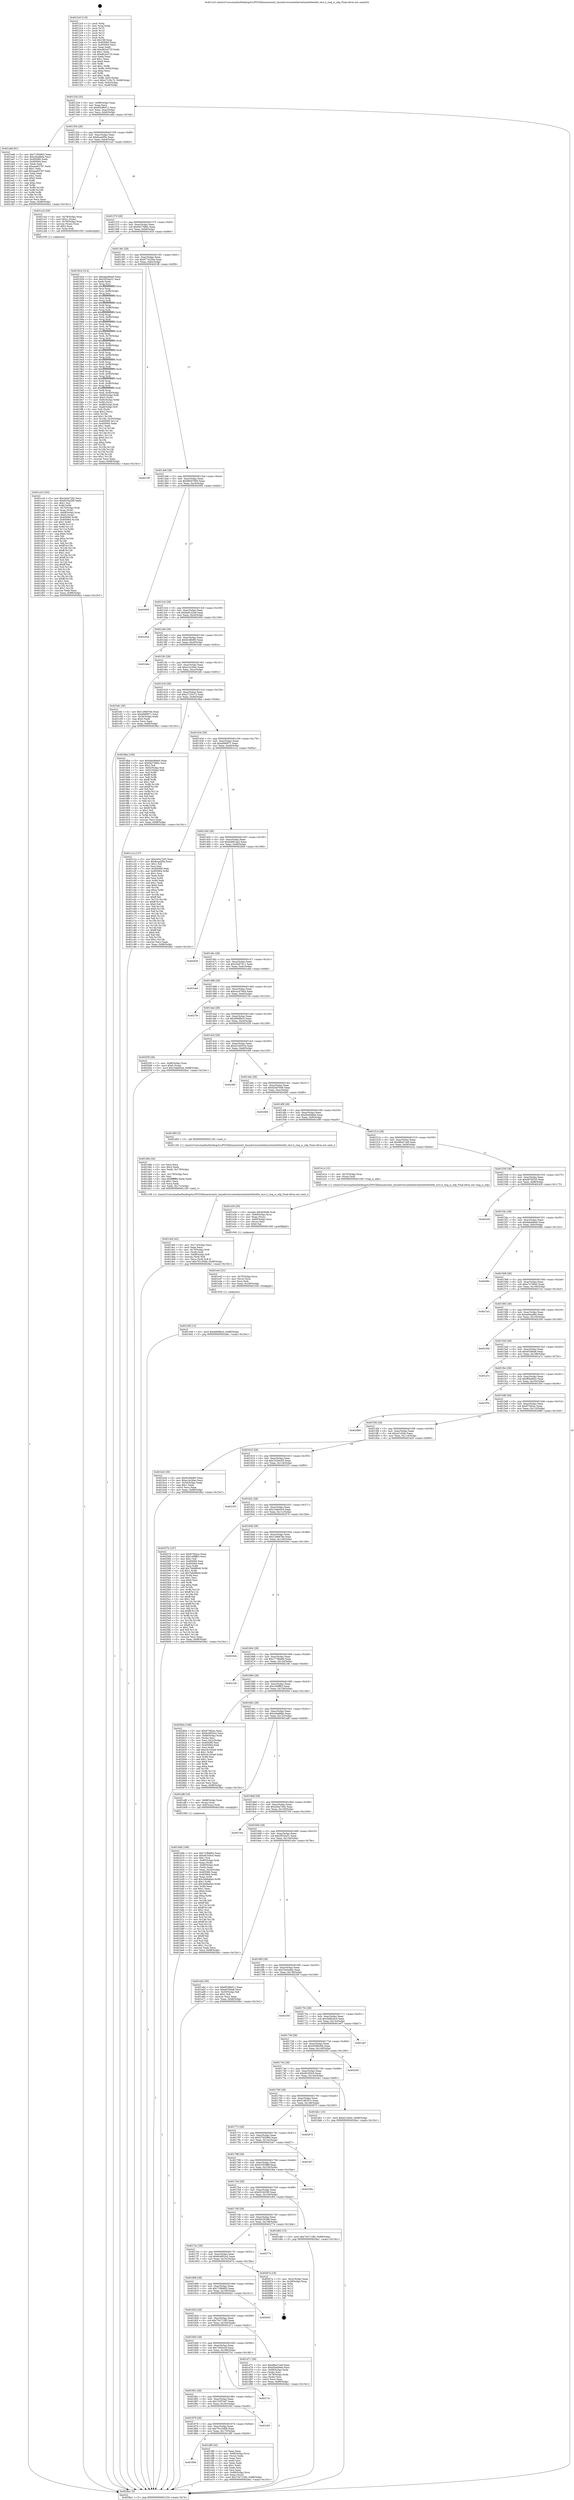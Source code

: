 digraph "0x4012c0" {
  label = "0x4012c0 (/mnt/c/Users/mathe/Desktop/tcc/POCII/binaries/extr_linuxdriversnetethernetinteli40ei40e_txrx.h_ring_is_xdp_Final-ollvm.out::main(0))"
  labelloc = "t"
  node[shape=record]

  Entry [label="",width=0.3,height=0.3,shape=circle,fillcolor=black,style=filled]
  "0x401334" [label="{
     0x401334 [32]\l
     | [instrs]\l
     &nbsp;&nbsp;0x401334 \<+6\>: mov -0x98(%rbp),%eax\l
     &nbsp;&nbsp;0x40133a \<+2\>: mov %eax,%ecx\l
     &nbsp;&nbsp;0x40133c \<+6\>: sub $0x85286d11,%ecx\l
     &nbsp;&nbsp;0x401342 \<+6\>: mov %eax,-0xac(%rbp)\l
     &nbsp;&nbsp;0x401348 \<+6\>: mov %ecx,-0xb0(%rbp)\l
     &nbsp;&nbsp;0x40134e \<+6\>: je 0000000000401a9d \<main+0x7dd\>\l
  }"]
  "0x401a9d" [label="{
     0x401a9d [91]\l
     | [instrs]\l
     &nbsp;&nbsp;0x401a9d \<+5\>: mov $0x71f94802,%eax\l
     &nbsp;&nbsp;0x401aa2 \<+5\>: mov $0x2deafb8a,%ecx\l
     &nbsp;&nbsp;0x401aa7 \<+7\>: mov 0x405060,%edx\l
     &nbsp;&nbsp;0x401aae \<+7\>: mov 0x405064,%esi\l
     &nbsp;&nbsp;0x401ab5 \<+2\>: mov %edx,%edi\l
     &nbsp;&nbsp;0x401ab7 \<+6\>: sub $0xaea63787,%edi\l
     &nbsp;&nbsp;0x401abd \<+3\>: sub $0x1,%edi\l
     &nbsp;&nbsp;0x401ac0 \<+6\>: add $0xaea63787,%edi\l
     &nbsp;&nbsp;0x401ac6 \<+3\>: imul %edi,%edx\l
     &nbsp;&nbsp;0x401ac9 \<+3\>: and $0x1,%edx\l
     &nbsp;&nbsp;0x401acc \<+3\>: cmp $0x0,%edx\l
     &nbsp;&nbsp;0x401acf \<+4\>: sete %r8b\l
     &nbsp;&nbsp;0x401ad3 \<+3\>: cmp $0xa,%esi\l
     &nbsp;&nbsp;0x401ad6 \<+4\>: setl %r9b\l
     &nbsp;&nbsp;0x401ada \<+3\>: mov %r8b,%r10b\l
     &nbsp;&nbsp;0x401add \<+3\>: and %r9b,%r10b\l
     &nbsp;&nbsp;0x401ae0 \<+3\>: xor %r9b,%r8b\l
     &nbsp;&nbsp;0x401ae3 \<+3\>: or %r8b,%r10b\l
     &nbsp;&nbsp;0x401ae6 \<+4\>: test $0x1,%r10b\l
     &nbsp;&nbsp;0x401aea \<+3\>: cmovne %ecx,%eax\l
     &nbsp;&nbsp;0x401aed \<+6\>: mov %eax,-0x98(%rbp)\l
     &nbsp;&nbsp;0x401af3 \<+5\>: jmp 00000000004028a1 \<main+0x15e1\>\l
  }"]
  "0x401354" [label="{
     0x401354 [28]\l
     | [instrs]\l
     &nbsp;&nbsp;0x401354 \<+5\>: jmp 0000000000401359 \<main+0x99\>\l
     &nbsp;&nbsp;0x401359 \<+6\>: mov -0xac(%rbp),%eax\l
     &nbsp;&nbsp;0x40135f \<+5\>: sub $0x8caa5f5a,%eax\l
     &nbsp;&nbsp;0x401364 \<+6\>: mov %eax,-0xb4(%rbp)\l
     &nbsp;&nbsp;0x40136a \<+6\>: je 0000000000401ca3 \<main+0x9e3\>\l
  }"]
  Exit [label="",width=0.3,height=0.3,shape=circle,fillcolor=black,style=filled,peripheries=2]
  "0x401ca3" [label="{
     0x401ca3 [29]\l
     | [instrs]\l
     &nbsp;&nbsp;0x401ca3 \<+4\>: mov -0x78(%rbp),%rax\l
     &nbsp;&nbsp;0x401ca7 \<+6\>: movl $0x1,(%rax)\l
     &nbsp;&nbsp;0x401cad \<+4\>: mov -0x78(%rbp),%rax\l
     &nbsp;&nbsp;0x401cb1 \<+3\>: movslq (%rax),%rax\l
     &nbsp;&nbsp;0x401cb4 \<+4\>: shl $0x2,%rax\l
     &nbsp;&nbsp;0x401cb8 \<+3\>: mov %rax,%rdi\l
     &nbsp;&nbsp;0x401cbb \<+5\>: call 0000000000401050 \<malloc@plt\>\l
     | [calls]\l
     &nbsp;&nbsp;0x401050 \{1\} (unknown)\l
  }"]
  "0x401370" [label="{
     0x401370 [28]\l
     | [instrs]\l
     &nbsp;&nbsp;0x401370 \<+5\>: jmp 0000000000401375 \<main+0xb5\>\l
     &nbsp;&nbsp;0x401375 \<+6\>: mov -0xac(%rbp),%eax\l
     &nbsp;&nbsp;0x40137b \<+5\>: sub $0x9427980c,%eax\l
     &nbsp;&nbsp;0x401380 \<+6\>: mov %eax,-0xb8(%rbp)\l
     &nbsp;&nbsp;0x401386 \<+6\>: je 0000000000401924 \<main+0x664\>\l
  }"]
  "0x401e58" [label="{
     0x401e58 [15]\l
     | [instrs]\l
     &nbsp;&nbsp;0x401e58 \<+10\>: movl $0xd069fac5,-0x98(%rbp)\l
     &nbsp;&nbsp;0x401e62 \<+5\>: jmp 00000000004028a1 \<main+0x15e1\>\l
  }"]
  "0x401924" [label="{
     0x401924 [314]\l
     | [instrs]\l
     &nbsp;&nbsp;0x401924 \<+5\>: mov $0xdab4b6e0,%eax\l
     &nbsp;&nbsp;0x401929 \<+5\>: mov $0x2f534a31,%ecx\l
     &nbsp;&nbsp;0x40192e \<+2\>: xor %edx,%edx\l
     &nbsp;&nbsp;0x401930 \<+3\>: mov %rsp,%rsi\l
     &nbsp;&nbsp;0x401933 \<+4\>: add $0xfffffffffffffff0,%rsi\l
     &nbsp;&nbsp;0x401937 \<+3\>: mov %rsi,%rsp\l
     &nbsp;&nbsp;0x40193a \<+7\>: mov %rsi,-0x90(%rbp)\l
     &nbsp;&nbsp;0x401941 \<+3\>: mov %rsp,%rsi\l
     &nbsp;&nbsp;0x401944 \<+4\>: add $0xfffffffffffffff0,%rsi\l
     &nbsp;&nbsp;0x401948 \<+3\>: mov %rsi,%rsp\l
     &nbsp;&nbsp;0x40194b \<+3\>: mov %rsp,%rdi\l
     &nbsp;&nbsp;0x40194e \<+4\>: add $0xfffffffffffffff0,%rdi\l
     &nbsp;&nbsp;0x401952 \<+3\>: mov %rdi,%rsp\l
     &nbsp;&nbsp;0x401955 \<+7\>: mov %rdi,-0x88(%rbp)\l
     &nbsp;&nbsp;0x40195c \<+3\>: mov %rsp,%rdi\l
     &nbsp;&nbsp;0x40195f \<+4\>: add $0xfffffffffffffff0,%rdi\l
     &nbsp;&nbsp;0x401963 \<+3\>: mov %rdi,%rsp\l
     &nbsp;&nbsp;0x401966 \<+4\>: mov %rdi,-0x80(%rbp)\l
     &nbsp;&nbsp;0x40196a \<+3\>: mov %rsp,%rdi\l
     &nbsp;&nbsp;0x40196d \<+4\>: add $0xfffffffffffffff0,%rdi\l
     &nbsp;&nbsp;0x401971 \<+3\>: mov %rdi,%rsp\l
     &nbsp;&nbsp;0x401974 \<+4\>: mov %rdi,-0x78(%rbp)\l
     &nbsp;&nbsp;0x401978 \<+3\>: mov %rsp,%rdi\l
     &nbsp;&nbsp;0x40197b \<+4\>: add $0xfffffffffffffff0,%rdi\l
     &nbsp;&nbsp;0x40197f \<+3\>: mov %rdi,%rsp\l
     &nbsp;&nbsp;0x401982 \<+4\>: mov %rdi,-0x70(%rbp)\l
     &nbsp;&nbsp;0x401986 \<+3\>: mov %rsp,%rdi\l
     &nbsp;&nbsp;0x401989 \<+4\>: add $0xfffffffffffffff0,%rdi\l
     &nbsp;&nbsp;0x40198d \<+3\>: mov %rdi,%rsp\l
     &nbsp;&nbsp;0x401990 \<+4\>: mov %rdi,-0x68(%rbp)\l
     &nbsp;&nbsp;0x401994 \<+3\>: mov %rsp,%rdi\l
     &nbsp;&nbsp;0x401997 \<+4\>: add $0xfffffffffffffff0,%rdi\l
     &nbsp;&nbsp;0x40199b \<+3\>: mov %rdi,%rsp\l
     &nbsp;&nbsp;0x40199e \<+4\>: mov %rdi,-0x60(%rbp)\l
     &nbsp;&nbsp;0x4019a2 \<+3\>: mov %rsp,%rdi\l
     &nbsp;&nbsp;0x4019a5 \<+4\>: add $0xfffffffffffffff0,%rdi\l
     &nbsp;&nbsp;0x4019a9 \<+3\>: mov %rdi,%rsp\l
     &nbsp;&nbsp;0x4019ac \<+4\>: mov %rdi,-0x58(%rbp)\l
     &nbsp;&nbsp;0x4019b0 \<+3\>: mov %rsp,%rdi\l
     &nbsp;&nbsp;0x4019b3 \<+4\>: add $0xfffffffffffffff0,%rdi\l
     &nbsp;&nbsp;0x4019b7 \<+3\>: mov %rdi,%rsp\l
     &nbsp;&nbsp;0x4019ba \<+4\>: mov %rdi,-0x50(%rbp)\l
     &nbsp;&nbsp;0x4019be \<+3\>: mov %rsp,%rdi\l
     &nbsp;&nbsp;0x4019c1 \<+4\>: add $0xfffffffffffffff0,%rdi\l
     &nbsp;&nbsp;0x4019c5 \<+3\>: mov %rdi,%rsp\l
     &nbsp;&nbsp;0x4019c8 \<+4\>: mov %rdi,-0x48(%rbp)\l
     &nbsp;&nbsp;0x4019cc \<+3\>: mov %rsp,%rdi\l
     &nbsp;&nbsp;0x4019cf \<+4\>: add $0xfffffffffffffff0,%rdi\l
     &nbsp;&nbsp;0x4019d3 \<+3\>: mov %rdi,%rsp\l
     &nbsp;&nbsp;0x4019d6 \<+4\>: mov %rdi,-0x40(%rbp)\l
     &nbsp;&nbsp;0x4019da \<+7\>: mov -0x90(%rbp),%rdi\l
     &nbsp;&nbsp;0x4019e1 \<+6\>: movl $0x0,(%rdi)\l
     &nbsp;&nbsp;0x4019e7 \<+7\>: mov -0x9c(%rbp),%r8d\l
     &nbsp;&nbsp;0x4019ee \<+3\>: mov %r8d,(%rsi)\l
     &nbsp;&nbsp;0x4019f1 \<+7\>: mov -0x88(%rbp),%rdi\l
     &nbsp;&nbsp;0x4019f8 \<+7\>: mov -0xa8(%rbp),%r9\l
     &nbsp;&nbsp;0x4019ff \<+3\>: mov %r9,(%rdi)\l
     &nbsp;&nbsp;0x401a02 \<+3\>: cmpl $0x2,(%rsi)\l
     &nbsp;&nbsp;0x401a05 \<+4\>: setne %r10b\l
     &nbsp;&nbsp;0x401a09 \<+4\>: and $0x1,%r10b\l
     &nbsp;&nbsp;0x401a0d \<+4\>: mov %r10b,-0x35(%rbp)\l
     &nbsp;&nbsp;0x401a11 \<+8\>: mov 0x405060,%r11d\l
     &nbsp;&nbsp;0x401a19 \<+7\>: mov 0x405064,%ebx\l
     &nbsp;&nbsp;0x401a20 \<+3\>: sub $0x1,%edx\l
     &nbsp;&nbsp;0x401a23 \<+3\>: mov %r11d,%r14d\l
     &nbsp;&nbsp;0x401a26 \<+3\>: add %edx,%r14d\l
     &nbsp;&nbsp;0x401a29 \<+4\>: imul %r14d,%r11d\l
     &nbsp;&nbsp;0x401a2d \<+4\>: and $0x1,%r11d\l
     &nbsp;&nbsp;0x401a31 \<+4\>: cmp $0x0,%r11d\l
     &nbsp;&nbsp;0x401a35 \<+4\>: sete %r10b\l
     &nbsp;&nbsp;0x401a39 \<+3\>: cmp $0xa,%ebx\l
     &nbsp;&nbsp;0x401a3c \<+4\>: setl %r15b\l
     &nbsp;&nbsp;0x401a40 \<+3\>: mov %r10b,%r12b\l
     &nbsp;&nbsp;0x401a43 \<+3\>: and %r15b,%r12b\l
     &nbsp;&nbsp;0x401a46 \<+3\>: xor %r15b,%r10b\l
     &nbsp;&nbsp;0x401a49 \<+3\>: or %r10b,%r12b\l
     &nbsp;&nbsp;0x401a4c \<+4\>: test $0x1,%r12b\l
     &nbsp;&nbsp;0x401a50 \<+3\>: cmovne %ecx,%eax\l
     &nbsp;&nbsp;0x401a53 \<+6\>: mov %eax,-0x98(%rbp)\l
     &nbsp;&nbsp;0x401a59 \<+5\>: jmp 00000000004028a1 \<main+0x15e1\>\l
  }"]
  "0x40138c" [label="{
     0x40138c [28]\l
     | [instrs]\l
     &nbsp;&nbsp;0x40138c \<+5\>: jmp 0000000000401391 \<main+0xd1\>\l
     &nbsp;&nbsp;0x401391 \<+6\>: mov -0xac(%rbp),%eax\l
     &nbsp;&nbsp;0x401397 \<+5\>: sub $0x977422be,%eax\l
     &nbsp;&nbsp;0x40139c \<+6\>: mov %eax,-0xbc(%rbp)\l
     &nbsp;&nbsp;0x4013a2 \<+6\>: je 00000000004021f8 \<main+0xf38\>\l
  }"]
  "0x401e43" [label="{
     0x401e43 [21]\l
     | [instrs]\l
     &nbsp;&nbsp;0x401e43 \<+4\>: mov -0x70(%rbp),%rcx\l
     &nbsp;&nbsp;0x401e47 \<+3\>: mov (%rcx),%rcx\l
     &nbsp;&nbsp;0x401e4a \<+3\>: mov %rcx,%rdi\l
     &nbsp;&nbsp;0x401e4d \<+6\>: mov %eax,-0x180(%rbp)\l
     &nbsp;&nbsp;0x401e53 \<+5\>: call 0000000000401030 \<free@plt\>\l
     | [calls]\l
     &nbsp;&nbsp;0x401030 \{1\} (unknown)\l
  }"]
  "0x4021f8" [label="{
     0x4021f8\l
  }", style=dashed]
  "0x4013a8" [label="{
     0x4013a8 [28]\l
     | [instrs]\l
     &nbsp;&nbsp;0x4013a8 \<+5\>: jmp 00000000004013ad \<main+0xed\>\l
     &nbsp;&nbsp;0x4013ad \<+6\>: mov -0xac(%rbp),%eax\l
     &nbsp;&nbsp;0x4013b3 \<+5\>: sub $0x98307000,%eax\l
     &nbsp;&nbsp;0x4013b8 \<+6\>: mov %eax,-0xc0(%rbp)\l
     &nbsp;&nbsp;0x4013be \<+6\>: je 0000000000402092 \<main+0xdd2\>\l
  }"]
  "0x401e26" [label="{
     0x401e26 [29]\l
     | [instrs]\l
     &nbsp;&nbsp;0x401e26 \<+10\>: movabs $0x4030d6,%rdi\l
     &nbsp;&nbsp;0x401e30 \<+4\>: mov -0x60(%rbp),%rcx\l
     &nbsp;&nbsp;0x401e34 \<+2\>: mov %eax,(%rcx)\l
     &nbsp;&nbsp;0x401e36 \<+4\>: mov -0x60(%rbp),%rcx\l
     &nbsp;&nbsp;0x401e3a \<+2\>: mov (%rcx),%esi\l
     &nbsp;&nbsp;0x401e3c \<+2\>: mov $0x0,%al\l
     &nbsp;&nbsp;0x401e3e \<+5\>: call 0000000000401040 \<printf@plt\>\l
     | [calls]\l
     &nbsp;&nbsp;0x401040 \{1\} (unknown)\l
  }"]
  "0x402092" [label="{
     0x402092\l
  }", style=dashed]
  "0x4013c4" [label="{
     0x4013c4 [28]\l
     | [instrs]\l
     &nbsp;&nbsp;0x4013c4 \<+5\>: jmp 00000000004013c9 \<main+0x109\>\l
     &nbsp;&nbsp;0x4013c9 \<+6\>: mov -0xac(%rbp),%eax\l
     &nbsp;&nbsp;0x4013cf \<+5\>: sub $0x9a9142a6,%eax\l
     &nbsp;&nbsp;0x4013d4 \<+6\>: mov %eax,-0xc4(%rbp)\l
     &nbsp;&nbsp;0x4013da \<+6\>: je 000000000040245d \<main+0x119d\>\l
  }"]
  "0x401894" [label="{
     0x401894\l
  }", style=dashed]
  "0x40245d" [label="{
     0x40245d\l
  }", style=dashed]
  "0x4013e0" [label="{
     0x4013e0 [28]\l
     | [instrs]\l
     &nbsp;&nbsp;0x4013e0 \<+5\>: jmp 00000000004013e5 \<main+0x125\>\l
     &nbsp;&nbsp;0x4013e5 \<+6\>: mov -0xac(%rbp),%eax\l
     &nbsp;&nbsp;0x4013eb \<+5\>: sub $0x9c36b9f3,%eax\l
     &nbsp;&nbsp;0x4013f0 \<+6\>: mov %eax,-0xc8(%rbp)\l
     &nbsp;&nbsp;0x4013f6 \<+6\>: je 0000000000401bde \<main+0x91e\>\l
  }"]
  "0x401df0" [label="{
     0x401df0 [42]\l
     | [instrs]\l
     &nbsp;&nbsp;0x401df0 \<+2\>: xor %eax,%eax\l
     &nbsp;&nbsp;0x401df2 \<+4\>: mov -0x68(%rbp),%rcx\l
     &nbsp;&nbsp;0x401df6 \<+2\>: mov (%rcx),%edx\l
     &nbsp;&nbsp;0x401df8 \<+2\>: mov %eax,%esi\l
     &nbsp;&nbsp;0x401dfa \<+2\>: sub %edx,%esi\l
     &nbsp;&nbsp;0x401dfc \<+2\>: mov %eax,%edx\l
     &nbsp;&nbsp;0x401dfe \<+3\>: sub $0x1,%edx\l
     &nbsp;&nbsp;0x401e01 \<+2\>: add %edx,%esi\l
     &nbsp;&nbsp;0x401e03 \<+2\>: sub %esi,%eax\l
     &nbsp;&nbsp;0x401e05 \<+4\>: mov -0x68(%rbp),%rcx\l
     &nbsp;&nbsp;0x401e09 \<+2\>: mov %eax,(%rcx)\l
     &nbsp;&nbsp;0x401e0b \<+10\>: movl $0x73471285,-0x98(%rbp)\l
     &nbsp;&nbsp;0x401e15 \<+5\>: jmp 00000000004028a1 \<main+0x15e1\>\l
  }"]
  "0x401bde" [label="{
     0x401bde\l
  }", style=dashed]
  "0x4013fc" [label="{
     0x4013fc [28]\l
     | [instrs]\l
     &nbsp;&nbsp;0x4013fc \<+5\>: jmp 0000000000401401 \<main+0x141\>\l
     &nbsp;&nbsp;0x401401 \<+6\>: mov -0xac(%rbp),%eax\l
     &nbsp;&nbsp;0x401407 \<+5\>: sub $0xa14c26ac,%eax\l
     &nbsp;&nbsp;0x40140c \<+6\>: mov %eax,-0xcc(%rbp)\l
     &nbsp;&nbsp;0x401412 \<+6\>: je 0000000000401bfc \<main+0x93c\>\l
  }"]
  "0x401878" [label="{
     0x401878 [28]\l
     | [instrs]\l
     &nbsp;&nbsp;0x401878 \<+5\>: jmp 000000000040187d \<main+0x5bd\>\l
     &nbsp;&nbsp;0x40187d \<+6\>: mov -0xac(%rbp),%eax\l
     &nbsp;&nbsp;0x401883 \<+5\>: sub $0x791c540b,%eax\l
     &nbsp;&nbsp;0x401888 \<+6\>: mov %eax,-0x170(%rbp)\l
     &nbsp;&nbsp;0x40188e \<+6\>: je 0000000000401df0 \<main+0xb30\>\l
  }"]
  "0x401bfc" [label="{
     0x401bfc [30]\l
     | [instrs]\l
     &nbsp;&nbsp;0x401bfc \<+5\>: mov $0x129b878e,%eax\l
     &nbsp;&nbsp;0x401c01 \<+5\>: mov $0xaf480f71,%ecx\l
     &nbsp;&nbsp;0x401c06 \<+3\>: mov -0x34(%rbp),%edx\l
     &nbsp;&nbsp;0x401c09 \<+3\>: cmp $0x0,%edx\l
     &nbsp;&nbsp;0x401c0c \<+3\>: cmove %ecx,%eax\l
     &nbsp;&nbsp;0x401c0f \<+6\>: mov %eax,-0x98(%rbp)\l
     &nbsp;&nbsp;0x401c15 \<+5\>: jmp 00000000004028a1 \<main+0x15e1\>\l
  }"]
  "0x401418" [label="{
     0x401418 [28]\l
     | [instrs]\l
     &nbsp;&nbsp;0x401418 \<+5\>: jmp 000000000040141d \<main+0x15d\>\l
     &nbsp;&nbsp;0x40141d \<+6\>: mov -0xac(%rbp),%eax\l
     &nbsp;&nbsp;0x401423 \<+5\>: sub $0xa7120c72,%eax\l
     &nbsp;&nbsp;0x401428 \<+6\>: mov %eax,-0xd0(%rbp)\l
     &nbsp;&nbsp;0x40142e \<+6\>: je 00000000004018ba \<main+0x5fa\>\l
  }"]
  "0x401f45" [label="{
     0x401f45\l
  }", style=dashed]
  "0x4018ba" [label="{
     0x4018ba [106]\l
     | [instrs]\l
     &nbsp;&nbsp;0x4018ba \<+5\>: mov $0xdab4b6e0,%eax\l
     &nbsp;&nbsp;0x4018bf \<+5\>: mov $0x9427980c,%ecx\l
     &nbsp;&nbsp;0x4018c4 \<+2\>: mov $0x1,%dl\l
     &nbsp;&nbsp;0x4018c6 \<+7\>: mov -0x92(%rbp),%sil\l
     &nbsp;&nbsp;0x4018cd \<+7\>: mov -0x91(%rbp),%dil\l
     &nbsp;&nbsp;0x4018d4 \<+3\>: mov %sil,%r8b\l
     &nbsp;&nbsp;0x4018d7 \<+4\>: xor $0xff,%r8b\l
     &nbsp;&nbsp;0x4018db \<+3\>: mov %dil,%r9b\l
     &nbsp;&nbsp;0x4018de \<+4\>: xor $0xff,%r9b\l
     &nbsp;&nbsp;0x4018e2 \<+3\>: xor $0x1,%dl\l
     &nbsp;&nbsp;0x4018e5 \<+3\>: mov %r8b,%r10b\l
     &nbsp;&nbsp;0x4018e8 \<+4\>: and $0xff,%r10b\l
     &nbsp;&nbsp;0x4018ec \<+3\>: and %dl,%sil\l
     &nbsp;&nbsp;0x4018ef \<+3\>: mov %r9b,%r11b\l
     &nbsp;&nbsp;0x4018f2 \<+4\>: and $0xff,%r11b\l
     &nbsp;&nbsp;0x4018f6 \<+3\>: and %dl,%dil\l
     &nbsp;&nbsp;0x4018f9 \<+3\>: or %sil,%r10b\l
     &nbsp;&nbsp;0x4018fc \<+3\>: or %dil,%r11b\l
     &nbsp;&nbsp;0x4018ff \<+3\>: xor %r11b,%r10b\l
     &nbsp;&nbsp;0x401902 \<+3\>: or %r9b,%r8b\l
     &nbsp;&nbsp;0x401905 \<+4\>: xor $0xff,%r8b\l
     &nbsp;&nbsp;0x401909 \<+3\>: or $0x1,%dl\l
     &nbsp;&nbsp;0x40190c \<+3\>: and %dl,%r8b\l
     &nbsp;&nbsp;0x40190f \<+3\>: or %r8b,%r10b\l
     &nbsp;&nbsp;0x401912 \<+4\>: test $0x1,%r10b\l
     &nbsp;&nbsp;0x401916 \<+3\>: cmovne %ecx,%eax\l
     &nbsp;&nbsp;0x401919 \<+6\>: mov %eax,-0x98(%rbp)\l
     &nbsp;&nbsp;0x40191f \<+5\>: jmp 00000000004028a1 \<main+0x15e1\>\l
  }"]
  "0x401434" [label="{
     0x401434 [28]\l
     | [instrs]\l
     &nbsp;&nbsp;0x401434 \<+5\>: jmp 0000000000401439 \<main+0x179\>\l
     &nbsp;&nbsp;0x401439 \<+6\>: mov -0xac(%rbp),%eax\l
     &nbsp;&nbsp;0x40143f \<+5\>: sub $0xaf480f71,%eax\l
     &nbsp;&nbsp;0x401444 \<+6\>: mov %eax,-0xd4(%rbp)\l
     &nbsp;&nbsp;0x40144a \<+6\>: je 0000000000401c1a \<main+0x95a\>\l
  }"]
  "0x4028a1" [label="{
     0x4028a1 [5]\l
     | [instrs]\l
     &nbsp;&nbsp;0x4028a1 \<+5\>: jmp 0000000000401334 \<main+0x74\>\l
  }"]
  "0x4012c0" [label="{
     0x4012c0 [116]\l
     | [instrs]\l
     &nbsp;&nbsp;0x4012c0 \<+1\>: push %rbp\l
     &nbsp;&nbsp;0x4012c1 \<+3\>: mov %rsp,%rbp\l
     &nbsp;&nbsp;0x4012c4 \<+2\>: push %r15\l
     &nbsp;&nbsp;0x4012c6 \<+2\>: push %r14\l
     &nbsp;&nbsp;0x4012c8 \<+2\>: push %r13\l
     &nbsp;&nbsp;0x4012ca \<+2\>: push %r12\l
     &nbsp;&nbsp;0x4012cc \<+1\>: push %rbx\l
     &nbsp;&nbsp;0x4012cd \<+7\>: sub $0x198,%rsp\l
     &nbsp;&nbsp;0x4012d4 \<+7\>: mov 0x405060,%eax\l
     &nbsp;&nbsp;0x4012db \<+7\>: mov 0x405064,%ecx\l
     &nbsp;&nbsp;0x4012e2 \<+2\>: mov %eax,%edx\l
     &nbsp;&nbsp;0x4012e4 \<+6\>: add $0xd62a4725,%edx\l
     &nbsp;&nbsp;0x4012ea \<+3\>: sub $0x1,%edx\l
     &nbsp;&nbsp;0x4012ed \<+6\>: sub $0xd62a4725,%edx\l
     &nbsp;&nbsp;0x4012f3 \<+3\>: imul %edx,%eax\l
     &nbsp;&nbsp;0x4012f6 \<+3\>: and $0x1,%eax\l
     &nbsp;&nbsp;0x4012f9 \<+3\>: cmp $0x0,%eax\l
     &nbsp;&nbsp;0x4012fc \<+4\>: sete %r8b\l
     &nbsp;&nbsp;0x401300 \<+4\>: and $0x1,%r8b\l
     &nbsp;&nbsp;0x401304 \<+7\>: mov %r8b,-0x92(%rbp)\l
     &nbsp;&nbsp;0x40130b \<+3\>: cmp $0xa,%ecx\l
     &nbsp;&nbsp;0x40130e \<+4\>: setl %r8b\l
     &nbsp;&nbsp;0x401312 \<+4\>: and $0x1,%r8b\l
     &nbsp;&nbsp;0x401316 \<+7\>: mov %r8b,-0x91(%rbp)\l
     &nbsp;&nbsp;0x40131d \<+10\>: movl $0xa7120c72,-0x98(%rbp)\l
     &nbsp;&nbsp;0x401327 \<+6\>: mov %edi,-0x9c(%rbp)\l
     &nbsp;&nbsp;0x40132d \<+7\>: mov %rsi,-0xa8(%rbp)\l
  }"]
  "0x40185c" [label="{
     0x40185c [28]\l
     | [instrs]\l
     &nbsp;&nbsp;0x40185c \<+5\>: jmp 0000000000401861 \<main+0x5a1\>\l
     &nbsp;&nbsp;0x401861 \<+6\>: mov -0xac(%rbp),%eax\l
     &nbsp;&nbsp;0x401867 \<+5\>: sub $0x743f74d7,%eax\l
     &nbsp;&nbsp;0x40186c \<+6\>: mov %eax,-0x16c(%rbp)\l
     &nbsp;&nbsp;0x401872 \<+6\>: je 0000000000401f45 \<main+0xc85\>\l
  }"]
  "0x402741" [label="{
     0x402741\l
  }", style=dashed]
  "0x401c1a" [label="{
     0x401c1a [137]\l
     | [instrs]\l
     &nbsp;&nbsp;0x401c1a \<+5\>: mov $0x2e0a7292,%eax\l
     &nbsp;&nbsp;0x401c1f \<+5\>: mov $0x8caa5f5a,%ecx\l
     &nbsp;&nbsp;0x401c24 \<+2\>: mov $0x1,%dl\l
     &nbsp;&nbsp;0x401c26 \<+2\>: xor %esi,%esi\l
     &nbsp;&nbsp;0x401c28 \<+7\>: mov 0x405060,%edi\l
     &nbsp;&nbsp;0x401c2f \<+8\>: mov 0x405064,%r8d\l
     &nbsp;&nbsp;0x401c37 \<+3\>: sub $0x1,%esi\l
     &nbsp;&nbsp;0x401c3a \<+3\>: mov %edi,%r9d\l
     &nbsp;&nbsp;0x401c3d \<+3\>: add %esi,%r9d\l
     &nbsp;&nbsp;0x401c40 \<+4\>: imul %r9d,%edi\l
     &nbsp;&nbsp;0x401c44 \<+3\>: and $0x1,%edi\l
     &nbsp;&nbsp;0x401c47 \<+3\>: cmp $0x0,%edi\l
     &nbsp;&nbsp;0x401c4a \<+4\>: sete %r10b\l
     &nbsp;&nbsp;0x401c4e \<+4\>: cmp $0xa,%r8d\l
     &nbsp;&nbsp;0x401c52 \<+4\>: setl %r11b\l
     &nbsp;&nbsp;0x401c56 \<+3\>: mov %r10b,%bl\l
     &nbsp;&nbsp;0x401c59 \<+3\>: xor $0xff,%bl\l
     &nbsp;&nbsp;0x401c5c \<+3\>: mov %r11b,%r14b\l
     &nbsp;&nbsp;0x401c5f \<+4\>: xor $0xff,%r14b\l
     &nbsp;&nbsp;0x401c63 \<+3\>: xor $0x0,%dl\l
     &nbsp;&nbsp;0x401c66 \<+3\>: mov %bl,%r15b\l
     &nbsp;&nbsp;0x401c69 \<+4\>: and $0x0,%r15b\l
     &nbsp;&nbsp;0x401c6d \<+3\>: and %dl,%r10b\l
     &nbsp;&nbsp;0x401c70 \<+3\>: mov %r14b,%r12b\l
     &nbsp;&nbsp;0x401c73 \<+4\>: and $0x0,%r12b\l
     &nbsp;&nbsp;0x401c77 \<+3\>: and %dl,%r11b\l
     &nbsp;&nbsp;0x401c7a \<+3\>: or %r10b,%r15b\l
     &nbsp;&nbsp;0x401c7d \<+3\>: or %r11b,%r12b\l
     &nbsp;&nbsp;0x401c80 \<+3\>: xor %r12b,%r15b\l
     &nbsp;&nbsp;0x401c83 \<+3\>: or %r14b,%bl\l
     &nbsp;&nbsp;0x401c86 \<+3\>: xor $0xff,%bl\l
     &nbsp;&nbsp;0x401c89 \<+3\>: or $0x0,%dl\l
     &nbsp;&nbsp;0x401c8c \<+2\>: and %dl,%bl\l
     &nbsp;&nbsp;0x401c8e \<+3\>: or %bl,%r15b\l
     &nbsp;&nbsp;0x401c91 \<+4\>: test $0x1,%r15b\l
     &nbsp;&nbsp;0x401c95 \<+3\>: cmovne %ecx,%eax\l
     &nbsp;&nbsp;0x401c98 \<+6\>: mov %eax,-0x98(%rbp)\l
     &nbsp;&nbsp;0x401c9e \<+5\>: jmp 00000000004028a1 \<main+0x15e1\>\l
  }"]
  "0x401450" [label="{
     0x401450 [28]\l
     | [instrs]\l
     &nbsp;&nbsp;0x401450 \<+5\>: jmp 0000000000401455 \<main+0x195\>\l
     &nbsp;&nbsp;0x401455 \<+6\>: mov -0xac(%rbp),%eax\l
     &nbsp;&nbsp;0x40145b \<+5\>: sub $0xb4861aa3,%eax\l
     &nbsp;&nbsp;0x401460 \<+6\>: mov %eax,-0xd8(%rbp)\l
     &nbsp;&nbsp;0x401466 \<+6\>: je 0000000000402828 \<main+0x1568\>\l
  }"]
  "0x401dc6" [label="{
     0x401dc6 [42]\l
     | [instrs]\l
     &nbsp;&nbsp;0x401dc6 \<+6\>: mov -0x17c(%rbp),%ecx\l
     &nbsp;&nbsp;0x401dcc \<+3\>: imul %eax,%ecx\l
     &nbsp;&nbsp;0x401dcf \<+4\>: mov -0x70(%rbp),%rdi\l
     &nbsp;&nbsp;0x401dd3 \<+3\>: mov (%rdi),%rdi\l
     &nbsp;&nbsp;0x401dd6 \<+4\>: mov -0x68(%rbp),%r8\l
     &nbsp;&nbsp;0x401dda \<+3\>: movslq (%r8),%r8\l
     &nbsp;&nbsp;0x401ddd \<+4\>: mov %ecx,(%rdi,%r8,4)\l
     &nbsp;&nbsp;0x401de1 \<+10\>: movl $0x791c540b,-0x98(%rbp)\l
     &nbsp;&nbsp;0x401deb \<+5\>: jmp 00000000004028a1 \<main+0x15e1\>\l
  }"]
  "0x402828" [label="{
     0x402828\l
  }", style=dashed]
  "0x40146c" [label="{
     0x40146c [28]\l
     | [instrs]\l
     &nbsp;&nbsp;0x40146c \<+5\>: jmp 0000000000401471 \<main+0x1b1\>\l
     &nbsp;&nbsp;0x401471 \<+6\>: mov -0xac(%rbp),%eax\l
     &nbsp;&nbsp;0x401477 \<+5\>: sub $0xc5a97411,%eax\l
     &nbsp;&nbsp;0x40147c \<+6\>: mov %eax,-0xdc(%rbp)\l
     &nbsp;&nbsp;0x401482 \<+6\>: je 0000000000401ebd \<main+0xbfd\>\l
  }"]
  "0x401d9a" [label="{
     0x401d9a [44]\l
     | [instrs]\l
     &nbsp;&nbsp;0x401d9a \<+2\>: xor %ecx,%ecx\l
     &nbsp;&nbsp;0x401d9c \<+5\>: mov $0x2,%edx\l
     &nbsp;&nbsp;0x401da1 \<+6\>: mov %edx,-0x178(%rbp)\l
     &nbsp;&nbsp;0x401da7 \<+1\>: cltd\l
     &nbsp;&nbsp;0x401da8 \<+6\>: mov -0x178(%rbp),%esi\l
     &nbsp;&nbsp;0x401dae \<+2\>: idiv %esi\l
     &nbsp;&nbsp;0x401db0 \<+6\>: imul $0xfffffffe,%edx,%edx\l
     &nbsp;&nbsp;0x401db6 \<+3\>: sub $0x1,%ecx\l
     &nbsp;&nbsp;0x401db9 \<+2\>: sub %ecx,%edx\l
     &nbsp;&nbsp;0x401dbb \<+6\>: mov %edx,-0x17c(%rbp)\l
     &nbsp;&nbsp;0x401dc1 \<+5\>: call 0000000000401160 \<next_i\>\l
     | [calls]\l
     &nbsp;&nbsp;0x401160 \{1\} (/mnt/c/Users/mathe/Desktop/tcc/POCII/binaries/extr_linuxdriversnetethernetinteli40ei40e_txrx.h_ring_is_xdp_Final-ollvm.out::next_i)\l
  }"]
  "0x401ebd" [label="{
     0x401ebd\l
  }", style=dashed]
  "0x401488" [label="{
     0x401488 [28]\l
     | [instrs]\l
     &nbsp;&nbsp;0x401488 \<+5\>: jmp 000000000040148d \<main+0x1cd\>\l
     &nbsp;&nbsp;0x40148d \<+6\>: mov -0xac(%rbp),%eax\l
     &nbsp;&nbsp;0x401493 \<+5\>: sub $0xca247bb4,%eax\l
     &nbsp;&nbsp;0x401498 \<+6\>: mov %eax,-0xe0(%rbp)\l
     &nbsp;&nbsp;0x40149e \<+6\>: je 00000000004027fe \<main+0x153e\>\l
  }"]
  "0x401840" [label="{
     0x401840 [28]\l
     | [instrs]\l
     &nbsp;&nbsp;0x401840 \<+5\>: jmp 0000000000401845 \<main+0x585\>\l
     &nbsp;&nbsp;0x401845 \<+6\>: mov -0xac(%rbp),%eax\l
     &nbsp;&nbsp;0x40184b \<+5\>: sub $0x7400ce2f,%eax\l
     &nbsp;&nbsp;0x401850 \<+6\>: mov %eax,-0x168(%rbp)\l
     &nbsp;&nbsp;0x401856 \<+6\>: je 0000000000402741 \<main+0x1481\>\l
  }"]
  "0x4027fe" [label="{
     0x4027fe\l
  }", style=dashed]
  "0x4014a4" [label="{
     0x4014a4 [28]\l
     | [instrs]\l
     &nbsp;&nbsp;0x4014a4 \<+5\>: jmp 00000000004014a9 \<main+0x1e9\>\l
     &nbsp;&nbsp;0x4014a9 \<+6\>: mov -0xac(%rbp),%eax\l
     &nbsp;&nbsp;0x4014af \<+5\>: sub $0xd069fac5,%eax\l
     &nbsp;&nbsp;0x4014b4 \<+6\>: mov %eax,-0xe4(%rbp)\l
     &nbsp;&nbsp;0x4014ba \<+6\>: je 000000000040255f \<main+0x129f\>\l
  }"]
  "0x401d71" [label="{
     0x401d71 [36]\l
     | [instrs]\l
     &nbsp;&nbsp;0x401d71 \<+5\>: mov $0xd8a47ca9,%eax\l
     &nbsp;&nbsp;0x401d76 \<+5\>: mov $0xd5ed49ed,%ecx\l
     &nbsp;&nbsp;0x401d7b \<+4\>: mov -0x68(%rbp),%rdx\l
     &nbsp;&nbsp;0x401d7f \<+2\>: mov (%rdx),%esi\l
     &nbsp;&nbsp;0x401d81 \<+4\>: mov -0x78(%rbp),%rdx\l
     &nbsp;&nbsp;0x401d85 \<+2\>: cmp (%rdx),%esi\l
     &nbsp;&nbsp;0x401d87 \<+3\>: cmovl %ecx,%eax\l
     &nbsp;&nbsp;0x401d8a \<+6\>: mov %eax,-0x98(%rbp)\l
     &nbsp;&nbsp;0x401d90 \<+5\>: jmp 00000000004028a1 \<main+0x15e1\>\l
  }"]
  "0x40255f" [label="{
     0x40255f [28]\l
     | [instrs]\l
     &nbsp;&nbsp;0x40255f \<+7\>: mov -0x90(%rbp),%rax\l
     &nbsp;&nbsp;0x402566 \<+6\>: movl $0x0,(%rax)\l
     &nbsp;&nbsp;0x40256c \<+10\>: movl $0x10ab05cd,-0x98(%rbp)\l
     &nbsp;&nbsp;0x402576 \<+5\>: jmp 00000000004028a1 \<main+0x15e1\>\l
  }"]
  "0x4014c0" [label="{
     0x4014c0 [28]\l
     | [instrs]\l
     &nbsp;&nbsp;0x4014c0 \<+5\>: jmp 00000000004014c5 \<main+0x205\>\l
     &nbsp;&nbsp;0x4014c5 \<+6\>: mov -0xac(%rbp),%eax\l
     &nbsp;&nbsp;0x4014cb \<+5\>: sub $0xd10d201b,%eax\l
     &nbsp;&nbsp;0x4014d0 \<+6\>: mov %eax,-0xe8(%rbp)\l
     &nbsp;&nbsp;0x4014d6 \<+6\>: je 00000000004024f0 \<main+0x1230\>\l
  }"]
  "0x401824" [label="{
     0x401824 [28]\l
     | [instrs]\l
     &nbsp;&nbsp;0x401824 \<+5\>: jmp 0000000000401829 \<main+0x569\>\l
     &nbsp;&nbsp;0x401829 \<+6\>: mov -0xac(%rbp),%eax\l
     &nbsp;&nbsp;0x40182f \<+5\>: sub $0x73471285,%eax\l
     &nbsp;&nbsp;0x401834 \<+6\>: mov %eax,-0x164(%rbp)\l
     &nbsp;&nbsp;0x40183a \<+6\>: je 0000000000401d71 \<main+0xab1\>\l
  }"]
  "0x4024f0" [label="{
     0x4024f0\l
  }", style=dashed]
  "0x4014dc" [label="{
     0x4014dc [28]\l
     | [instrs]\l
     &nbsp;&nbsp;0x4014dc \<+5\>: jmp 00000000004014e1 \<main+0x221\>\l
     &nbsp;&nbsp;0x4014e1 \<+6\>: mov -0xac(%rbp),%eax\l
     &nbsp;&nbsp;0x4014e7 \<+5\>: sub $0xd2bd7b06,%eax\l
     &nbsp;&nbsp;0x4014ec \<+6\>: mov %eax,-0xec(%rbp)\l
     &nbsp;&nbsp;0x4014f2 \<+6\>: je 00000000004020b0 \<main+0xdf0\>\l
  }"]
  "0x4026d1" [label="{
     0x4026d1\l
  }", style=dashed]
  "0x4020b0" [label="{
     0x4020b0\l
  }", style=dashed]
  "0x4014f8" [label="{
     0x4014f8 [28]\l
     | [instrs]\l
     &nbsp;&nbsp;0x4014f8 \<+5\>: jmp 00000000004014fd \<main+0x23d\>\l
     &nbsp;&nbsp;0x4014fd \<+6\>: mov -0xac(%rbp),%eax\l
     &nbsp;&nbsp;0x401503 \<+5\>: sub $0xd5ed49ed,%eax\l
     &nbsp;&nbsp;0x401508 \<+6\>: mov %eax,-0xf0(%rbp)\l
     &nbsp;&nbsp;0x40150e \<+6\>: je 0000000000401d95 \<main+0xad5\>\l
  }"]
  "0x401808" [label="{
     0x401808 [28]\l
     | [instrs]\l
     &nbsp;&nbsp;0x401808 \<+5\>: jmp 000000000040180d \<main+0x54d\>\l
     &nbsp;&nbsp;0x40180d \<+6\>: mov -0xac(%rbp),%eax\l
     &nbsp;&nbsp;0x401813 \<+5\>: sub $0x71f94802,%eax\l
     &nbsp;&nbsp;0x401818 \<+6\>: mov %eax,-0x160(%rbp)\l
     &nbsp;&nbsp;0x40181e \<+6\>: je 00000000004026d1 \<main+0x1411\>\l
  }"]
  "0x401d95" [label="{
     0x401d95 [5]\l
     | [instrs]\l
     &nbsp;&nbsp;0x401d95 \<+5\>: call 0000000000401160 \<next_i\>\l
     | [calls]\l
     &nbsp;&nbsp;0x401160 \{1\} (/mnt/c/Users/mathe/Desktop/tcc/POCII/binaries/extr_linuxdriversnetethernetinteli40ei40e_txrx.h_ring_is_xdp_Final-ollvm.out::next_i)\l
  }"]
  "0x401514" [label="{
     0x401514 [28]\l
     | [instrs]\l
     &nbsp;&nbsp;0x401514 \<+5\>: jmp 0000000000401519 \<main+0x259\>\l
     &nbsp;&nbsp;0x401519 \<+6\>: mov -0xac(%rbp),%eax\l
     &nbsp;&nbsp;0x40151f \<+5\>: sub $0xd8a47ca9,%eax\l
     &nbsp;&nbsp;0x401524 \<+6\>: mov %eax,-0xf4(%rbp)\l
     &nbsp;&nbsp;0x40152a \<+6\>: je 0000000000401e1a \<main+0xb5a\>\l
  }"]
  "0x40267a" [label="{
     0x40267a [18]\l
     | [instrs]\l
     &nbsp;&nbsp;0x40267a \<+3\>: mov -0x2c(%rbp),%eax\l
     &nbsp;&nbsp;0x40267d \<+4\>: lea -0x28(%rbp),%rsp\l
     &nbsp;&nbsp;0x402681 \<+1\>: pop %rbx\l
     &nbsp;&nbsp;0x402682 \<+2\>: pop %r12\l
     &nbsp;&nbsp;0x402684 \<+2\>: pop %r13\l
     &nbsp;&nbsp;0x402686 \<+2\>: pop %r14\l
     &nbsp;&nbsp;0x402688 \<+2\>: pop %r15\l
     &nbsp;&nbsp;0x40268a \<+1\>: pop %rbp\l
     &nbsp;&nbsp;0x40268b \<+1\>: ret\l
  }"]
  "0x401e1a" [label="{
     0x401e1a [12]\l
     | [instrs]\l
     &nbsp;&nbsp;0x401e1a \<+4\>: mov -0x70(%rbp),%rax\l
     &nbsp;&nbsp;0x401e1e \<+3\>: mov (%rax),%rdi\l
     &nbsp;&nbsp;0x401e21 \<+5\>: call 0000000000401240 \<ring_is_xdp\>\l
     | [calls]\l
     &nbsp;&nbsp;0x401240 \{1\} (/mnt/c/Users/mathe/Desktop/tcc/POCII/binaries/extr_linuxdriversnetethernetinteli40ei40e_txrx.h_ring_is_xdp_Final-ollvm.out::ring_is_xdp)\l
  }"]
  "0x401530" [label="{
     0x401530 [28]\l
     | [instrs]\l
     &nbsp;&nbsp;0x401530 \<+5\>: jmp 0000000000401535 \<main+0x275\>\l
     &nbsp;&nbsp;0x401535 \<+6\>: mov -0xac(%rbp),%eax\l
     &nbsp;&nbsp;0x40153b \<+5\>: sub $0xd970f105,%eax\l
     &nbsp;&nbsp;0x401540 \<+6\>: mov %eax,-0xf8(%rbp)\l
     &nbsp;&nbsp;0x401546 \<+6\>: je 000000000040243f \<main+0x117f\>\l
  }"]
  "0x4017ec" [label="{
     0x4017ec [28]\l
     | [instrs]\l
     &nbsp;&nbsp;0x4017ec \<+5\>: jmp 00000000004017f1 \<main+0x531\>\l
     &nbsp;&nbsp;0x4017f1 \<+6\>: mov -0xac(%rbp),%eax\l
     &nbsp;&nbsp;0x4017f7 \<+5\>: sub $0x6cd952e2,%eax\l
     &nbsp;&nbsp;0x4017fc \<+6\>: mov %eax,-0x15c(%rbp)\l
     &nbsp;&nbsp;0x401802 \<+6\>: je 000000000040267a \<main+0x13ba\>\l
  }"]
  "0x40243f" [label="{
     0x40243f\l
  }", style=dashed]
  "0x40154c" [label="{
     0x40154c [28]\l
     | [instrs]\l
     &nbsp;&nbsp;0x40154c \<+5\>: jmp 0000000000401551 \<main+0x291\>\l
     &nbsp;&nbsp;0x401551 \<+6\>: mov -0xac(%rbp),%eax\l
     &nbsp;&nbsp;0x401557 \<+5\>: sub $0xdab4b6e0,%eax\l
     &nbsp;&nbsp;0x40155c \<+6\>: mov %eax,-0xfc(%rbp)\l
     &nbsp;&nbsp;0x401562 \<+6\>: je 000000000040268c \<main+0x13cc\>\l
  }"]
  "0x40277e" [label="{
     0x40277e\l
  }", style=dashed]
  "0x40268c" [label="{
     0x40268c\l
  }", style=dashed]
  "0x401568" [label="{
     0x401568 [28]\l
     | [instrs]\l
     &nbsp;&nbsp;0x401568 \<+5\>: jmp 000000000040156d \<main+0x2ad\>\l
     &nbsp;&nbsp;0x40156d \<+6\>: mov -0xac(%rbp),%eax\l
     &nbsp;&nbsp;0x401573 \<+5\>: sub $0xe7e70045,%eax\l
     &nbsp;&nbsp;0x401578 \<+6\>: mov %eax,-0x100(%rbp)\l
     &nbsp;&nbsp;0x40157e \<+6\>: je 00000000004027a3 \<main+0x14e3\>\l
  }"]
  "0x4017d0" [label="{
     0x4017d0 [28]\l
     | [instrs]\l
     &nbsp;&nbsp;0x4017d0 \<+5\>: jmp 00000000004017d5 \<main+0x515\>\l
     &nbsp;&nbsp;0x4017d5 \<+6\>: mov -0xac(%rbp),%eax\l
     &nbsp;&nbsp;0x4017db \<+5\>: sub $0x691f5268,%eax\l
     &nbsp;&nbsp;0x4017e0 \<+6\>: mov %eax,-0x158(%rbp)\l
     &nbsp;&nbsp;0x4017e6 \<+6\>: je 000000000040277e \<main+0x14be\>\l
  }"]
  "0x4027a3" [label="{
     0x4027a3\l
  }", style=dashed]
  "0x401584" [label="{
     0x401584 [28]\l
     | [instrs]\l
     &nbsp;&nbsp;0x401584 \<+5\>: jmp 0000000000401589 \<main+0x2c9\>\l
     &nbsp;&nbsp;0x401589 \<+6\>: mov -0xac(%rbp),%eax\l
     &nbsp;&nbsp;0x40158f \<+5\>: sub $0xee0ead94,%eax\l
     &nbsp;&nbsp;0x401594 \<+6\>: mov %eax,-0x104(%rbp)\l
     &nbsp;&nbsp;0x40159a \<+6\>: je 0000000000402300 \<main+0x1040\>\l
  }"]
  "0x401d62" [label="{
     0x401d62 [15]\l
     | [instrs]\l
     &nbsp;&nbsp;0x401d62 \<+10\>: movl $0x73471285,-0x98(%rbp)\l
     &nbsp;&nbsp;0x401d6c \<+5\>: jmp 00000000004028a1 \<main+0x15e1\>\l
  }"]
  "0x402300" [label="{
     0x402300\l
  }", style=dashed]
  "0x4015a0" [label="{
     0x4015a0 [28]\l
     | [instrs]\l
     &nbsp;&nbsp;0x4015a0 \<+5\>: jmp 00000000004015a5 \<main+0x2e5\>\l
     &nbsp;&nbsp;0x4015a5 \<+6\>: mov -0xac(%rbp),%eax\l
     &nbsp;&nbsp;0x4015ab \<+5\>: sub $0xef1f40a8,%eax\l
     &nbsp;&nbsp;0x4015b0 \<+6\>: mov %eax,-0x108(%rbp)\l
     &nbsp;&nbsp;0x4015b6 \<+6\>: je 0000000000401a7c \<main+0x7bc\>\l
  }"]
  "0x4017b4" [label="{
     0x4017b4 [28]\l
     | [instrs]\l
     &nbsp;&nbsp;0x4017b4 \<+5\>: jmp 00000000004017b9 \<main+0x4f9\>\l
     &nbsp;&nbsp;0x4017b9 \<+6\>: mov -0xac(%rbp),%eax\l
     &nbsp;&nbsp;0x4017bf \<+5\>: sub $0x653425f0,%eax\l
     &nbsp;&nbsp;0x4017c4 \<+6\>: mov %eax,-0x154(%rbp)\l
     &nbsp;&nbsp;0x4017ca \<+6\>: je 0000000000401d62 \<main+0xaa2\>\l
  }"]
  "0x401a7c" [label="{
     0x401a7c\l
  }", style=dashed]
  "0x4015bc" [label="{
     0x4015bc [28]\l
     | [instrs]\l
     &nbsp;&nbsp;0x4015bc \<+5\>: jmp 00000000004015c1 \<main+0x301\>\l
     &nbsp;&nbsp;0x4015c1 \<+6\>: mov -0xac(%rbp),%eax\l
     &nbsp;&nbsp;0x4015c7 \<+5\>: sub $0xf65e9d2c,%eax\l
     &nbsp;&nbsp;0x4015cc \<+6\>: mov %eax,-0x10c(%rbp)\l
     &nbsp;&nbsp;0x4015d2 \<+6\>: je 0000000000401f54 \<main+0xc94\>\l
  }"]
  "0x40236a" [label="{
     0x40236a\l
  }", style=dashed]
  "0x401f54" [label="{
     0x401f54\l
  }", style=dashed]
  "0x4015d8" [label="{
     0x4015d8 [28]\l
     | [instrs]\l
     &nbsp;&nbsp;0x4015d8 \<+5\>: jmp 00000000004015dd \<main+0x31d\>\l
     &nbsp;&nbsp;0x4015dd \<+6\>: mov -0xac(%rbp),%eax\l
     &nbsp;&nbsp;0x4015e3 \<+5\>: sub $0x87582ac,%eax\l
     &nbsp;&nbsp;0x4015e8 \<+6\>: mov %eax,-0x110(%rbp)\l
     &nbsp;&nbsp;0x4015ee \<+6\>: je 0000000000402889 \<main+0x15c9\>\l
  }"]
  "0x401798" [label="{
     0x401798 [28]\l
     | [instrs]\l
     &nbsp;&nbsp;0x401798 \<+5\>: jmp 000000000040179d \<main+0x4dd\>\l
     &nbsp;&nbsp;0x40179d \<+6\>: mov -0xac(%rbp),%eax\l
     &nbsp;&nbsp;0x4017a3 \<+5\>: sub $0x6105388f,%eax\l
     &nbsp;&nbsp;0x4017a8 \<+6\>: mov %eax,-0x150(%rbp)\l
     &nbsp;&nbsp;0x4017ae \<+6\>: je 000000000040236a \<main+0x10aa\>\l
  }"]
  "0x402889" [label="{
     0x402889\l
  }", style=dashed]
  "0x4015f4" [label="{
     0x4015f4 [28]\l
     | [instrs]\l
     &nbsp;&nbsp;0x4015f4 \<+5\>: jmp 00000000004015f9 \<main+0x339\>\l
     &nbsp;&nbsp;0x4015f9 \<+6\>: mov -0xac(%rbp),%eax\l
     &nbsp;&nbsp;0x4015ff \<+5\>: sub $0xe21d3dc,%eax\l
     &nbsp;&nbsp;0x401604 \<+6\>: mov %eax,-0x114(%rbp)\l
     &nbsp;&nbsp;0x40160a \<+6\>: je 0000000000401bc0 \<main+0x900\>\l
  }"]
  "0x401fe7" [label="{
     0x401fe7\l
  }", style=dashed]
  "0x401bc0" [label="{
     0x401bc0 [30]\l
     | [instrs]\l
     &nbsp;&nbsp;0x401bc0 \<+5\>: mov $0x9c36b9f3,%eax\l
     &nbsp;&nbsp;0x401bc5 \<+5\>: mov $0xa14c26ac,%ecx\l
     &nbsp;&nbsp;0x401bca \<+3\>: mov -0x34(%rbp),%edx\l
     &nbsp;&nbsp;0x401bcd \<+3\>: cmp $0x1,%edx\l
     &nbsp;&nbsp;0x401bd0 \<+3\>: cmovl %ecx,%eax\l
     &nbsp;&nbsp;0x401bd3 \<+6\>: mov %eax,-0x98(%rbp)\l
     &nbsp;&nbsp;0x401bd9 \<+5\>: jmp 00000000004028a1 \<main+0x15e1\>\l
  }"]
  "0x401610" [label="{
     0x401610 [28]\l
     | [instrs]\l
     &nbsp;&nbsp;0x401610 \<+5\>: jmp 0000000000401615 \<main+0x355\>\l
     &nbsp;&nbsp;0x401615 \<+6\>: mov -0xac(%rbp),%eax\l
     &nbsp;&nbsp;0x40161b \<+5\>: sub $0x1020ec05,%eax\l
     &nbsp;&nbsp;0x401620 \<+6\>: mov %eax,-0x118(%rbp)\l
     &nbsp;&nbsp;0x401626 \<+6\>: je 0000000000402253 \<main+0xf93\>\l
  }"]
  "0x40177c" [label="{
     0x40177c [28]\l
     | [instrs]\l
     &nbsp;&nbsp;0x40177c \<+5\>: jmp 0000000000401781 \<main+0x4c1\>\l
     &nbsp;&nbsp;0x401781 \<+6\>: mov -0xac(%rbp),%eax\l
     &nbsp;&nbsp;0x401787 \<+5\>: sub $0x5730296d,%eax\l
     &nbsp;&nbsp;0x40178c \<+6\>: mov %eax,-0x14c(%rbp)\l
     &nbsp;&nbsp;0x401792 \<+6\>: je 0000000000401fe7 \<main+0xd27\>\l
  }"]
  "0x402253" [label="{
     0x402253\l
  }", style=dashed]
  "0x40162c" [label="{
     0x40162c [28]\l
     | [instrs]\l
     &nbsp;&nbsp;0x40162c \<+5\>: jmp 0000000000401631 \<main+0x371\>\l
     &nbsp;&nbsp;0x401631 \<+6\>: mov -0xac(%rbp),%eax\l
     &nbsp;&nbsp;0x401637 \<+5\>: sub $0x10ab05cd,%eax\l
     &nbsp;&nbsp;0x40163c \<+6\>: mov %eax,-0x11c(%rbp)\l
     &nbsp;&nbsp;0x401642 \<+6\>: je 000000000040257b \<main+0x12bb\>\l
  }"]
  "0x402875" [label="{
     0x402875\l
  }", style=dashed]
  "0x40257b" [label="{
     0x40257b [147]\l
     | [instrs]\l
     &nbsp;&nbsp;0x40257b \<+5\>: mov $0x87582ac,%eax\l
     &nbsp;&nbsp;0x402580 \<+5\>: mov $0x1ef0ffb3,%ecx\l
     &nbsp;&nbsp;0x402585 \<+2\>: mov $0x1,%dl\l
     &nbsp;&nbsp;0x402587 \<+7\>: mov 0x405060,%esi\l
     &nbsp;&nbsp;0x40258e \<+7\>: mov 0x405064,%edi\l
     &nbsp;&nbsp;0x402595 \<+3\>: mov %esi,%r8d\l
     &nbsp;&nbsp;0x402598 \<+7\>: add $0x7b6d864d,%r8d\l
     &nbsp;&nbsp;0x40259f \<+4\>: sub $0x1,%r8d\l
     &nbsp;&nbsp;0x4025a3 \<+7\>: sub $0x7b6d864d,%r8d\l
     &nbsp;&nbsp;0x4025aa \<+4\>: imul %r8d,%esi\l
     &nbsp;&nbsp;0x4025ae \<+3\>: and $0x1,%esi\l
     &nbsp;&nbsp;0x4025b1 \<+3\>: cmp $0x0,%esi\l
     &nbsp;&nbsp;0x4025b4 \<+4\>: sete %r9b\l
     &nbsp;&nbsp;0x4025b8 \<+3\>: cmp $0xa,%edi\l
     &nbsp;&nbsp;0x4025bb \<+4\>: setl %r10b\l
     &nbsp;&nbsp;0x4025bf \<+3\>: mov %r9b,%r11b\l
     &nbsp;&nbsp;0x4025c2 \<+4\>: xor $0xff,%r11b\l
     &nbsp;&nbsp;0x4025c6 \<+3\>: mov %r10b,%bl\l
     &nbsp;&nbsp;0x4025c9 \<+3\>: xor $0xff,%bl\l
     &nbsp;&nbsp;0x4025cc \<+3\>: xor $0x1,%dl\l
     &nbsp;&nbsp;0x4025cf \<+3\>: mov %r11b,%r14b\l
     &nbsp;&nbsp;0x4025d2 \<+4\>: and $0xff,%r14b\l
     &nbsp;&nbsp;0x4025d6 \<+3\>: and %dl,%r9b\l
     &nbsp;&nbsp;0x4025d9 \<+3\>: mov %bl,%r15b\l
     &nbsp;&nbsp;0x4025dc \<+4\>: and $0xff,%r15b\l
     &nbsp;&nbsp;0x4025e0 \<+3\>: and %dl,%r10b\l
     &nbsp;&nbsp;0x4025e3 \<+3\>: or %r9b,%r14b\l
     &nbsp;&nbsp;0x4025e6 \<+3\>: or %r10b,%r15b\l
     &nbsp;&nbsp;0x4025e9 \<+3\>: xor %r15b,%r14b\l
     &nbsp;&nbsp;0x4025ec \<+3\>: or %bl,%r11b\l
     &nbsp;&nbsp;0x4025ef \<+4\>: xor $0xff,%r11b\l
     &nbsp;&nbsp;0x4025f3 \<+3\>: or $0x1,%dl\l
     &nbsp;&nbsp;0x4025f6 \<+3\>: and %dl,%r11b\l
     &nbsp;&nbsp;0x4025f9 \<+3\>: or %r11b,%r14b\l
     &nbsp;&nbsp;0x4025fc \<+4\>: test $0x1,%r14b\l
     &nbsp;&nbsp;0x402600 \<+3\>: cmovne %ecx,%eax\l
     &nbsp;&nbsp;0x402603 \<+6\>: mov %eax,-0x98(%rbp)\l
     &nbsp;&nbsp;0x402609 \<+5\>: jmp 00000000004028a1 \<main+0x15e1\>\l
  }"]
  "0x401648" [label="{
     0x401648 [28]\l
     | [instrs]\l
     &nbsp;&nbsp;0x401648 \<+5\>: jmp 000000000040164d \<main+0x38d\>\l
     &nbsp;&nbsp;0x40164d \<+6\>: mov -0xac(%rbp),%eax\l
     &nbsp;&nbsp;0x401653 \<+5\>: sub $0x129b878e,%eax\l
     &nbsp;&nbsp;0x401658 \<+6\>: mov %eax,-0x120(%rbp)\l
     &nbsp;&nbsp;0x40165e \<+6\>: je 000000000040244e \<main+0x118e\>\l
  }"]
  "0x401cc0" [label="{
     0x401cc0 [162]\l
     | [instrs]\l
     &nbsp;&nbsp;0x401cc0 \<+5\>: mov $0x2e0a7292,%ecx\l
     &nbsp;&nbsp;0x401cc5 \<+5\>: mov $0x653425f0,%edx\l
     &nbsp;&nbsp;0x401cca \<+3\>: mov $0x1,%sil\l
     &nbsp;&nbsp;0x401ccd \<+3\>: xor %r8d,%r8d\l
     &nbsp;&nbsp;0x401cd0 \<+4\>: mov -0x70(%rbp),%rdi\l
     &nbsp;&nbsp;0x401cd4 \<+3\>: mov %rax,(%rdi)\l
     &nbsp;&nbsp;0x401cd7 \<+4\>: mov -0x68(%rbp),%rax\l
     &nbsp;&nbsp;0x401cdb \<+6\>: movl $0x0,(%rax)\l
     &nbsp;&nbsp;0x401ce1 \<+8\>: mov 0x405060,%r9d\l
     &nbsp;&nbsp;0x401ce9 \<+8\>: mov 0x405064,%r10d\l
     &nbsp;&nbsp;0x401cf1 \<+4\>: sub $0x1,%r8d\l
     &nbsp;&nbsp;0x401cf5 \<+3\>: mov %r9d,%r11d\l
     &nbsp;&nbsp;0x401cf8 \<+3\>: add %r8d,%r11d\l
     &nbsp;&nbsp;0x401cfb \<+4\>: imul %r11d,%r9d\l
     &nbsp;&nbsp;0x401cff \<+4\>: and $0x1,%r9d\l
     &nbsp;&nbsp;0x401d03 \<+4\>: cmp $0x0,%r9d\l
     &nbsp;&nbsp;0x401d07 \<+3\>: sete %bl\l
     &nbsp;&nbsp;0x401d0a \<+4\>: cmp $0xa,%r10d\l
     &nbsp;&nbsp;0x401d0e \<+4\>: setl %r14b\l
     &nbsp;&nbsp;0x401d12 \<+3\>: mov %bl,%r15b\l
     &nbsp;&nbsp;0x401d15 \<+4\>: xor $0xff,%r15b\l
     &nbsp;&nbsp;0x401d19 \<+3\>: mov %r14b,%r12b\l
     &nbsp;&nbsp;0x401d1c \<+4\>: xor $0xff,%r12b\l
     &nbsp;&nbsp;0x401d20 \<+4\>: xor $0x1,%sil\l
     &nbsp;&nbsp;0x401d24 \<+3\>: mov %r15b,%r13b\l
     &nbsp;&nbsp;0x401d27 \<+4\>: and $0xff,%r13b\l
     &nbsp;&nbsp;0x401d2b \<+3\>: and %sil,%bl\l
     &nbsp;&nbsp;0x401d2e \<+3\>: mov %r12b,%al\l
     &nbsp;&nbsp;0x401d31 \<+2\>: and $0xff,%al\l
     &nbsp;&nbsp;0x401d33 \<+3\>: and %sil,%r14b\l
     &nbsp;&nbsp;0x401d36 \<+3\>: or %bl,%r13b\l
     &nbsp;&nbsp;0x401d39 \<+3\>: or %r14b,%al\l
     &nbsp;&nbsp;0x401d3c \<+3\>: xor %al,%r13b\l
     &nbsp;&nbsp;0x401d3f \<+3\>: or %r12b,%r15b\l
     &nbsp;&nbsp;0x401d42 \<+4\>: xor $0xff,%r15b\l
     &nbsp;&nbsp;0x401d46 \<+4\>: or $0x1,%sil\l
     &nbsp;&nbsp;0x401d4a \<+3\>: and %sil,%r15b\l
     &nbsp;&nbsp;0x401d4d \<+3\>: or %r15b,%r13b\l
     &nbsp;&nbsp;0x401d50 \<+4\>: test $0x1,%r13b\l
     &nbsp;&nbsp;0x401d54 \<+3\>: cmovne %edx,%ecx\l
     &nbsp;&nbsp;0x401d57 \<+6\>: mov %ecx,-0x98(%rbp)\l
     &nbsp;&nbsp;0x401d5d \<+5\>: jmp 00000000004028a1 \<main+0x15e1\>\l
  }"]
  "0x40244e" [label="{
     0x40244e\l
  }", style=dashed]
  "0x401664" [label="{
     0x401664 [28]\l
     | [instrs]\l
     &nbsp;&nbsp;0x401664 \<+5\>: jmp 0000000000401669 \<main+0x3a9\>\l
     &nbsp;&nbsp;0x401669 \<+6\>: mov -0xac(%rbp),%eax\l
     &nbsp;&nbsp;0x40166f \<+5\>: sub $0x1779be96,%eax\l
     &nbsp;&nbsp;0x401674 \<+6\>: mov %eax,-0x124(%rbp)\l
     &nbsp;&nbsp;0x40167a \<+6\>: je 000000000040210b \<main+0xe4b\>\l
  }"]
  "0x401760" [label="{
     0x401760 [28]\l
     | [instrs]\l
     &nbsp;&nbsp;0x401760 \<+5\>: jmp 0000000000401765 \<main+0x4a5\>\l
     &nbsp;&nbsp;0x401765 \<+6\>: mov -0xac(%rbp),%eax\l
     &nbsp;&nbsp;0x40176b \<+5\>: sub $0x51d6351c,%eax\l
     &nbsp;&nbsp;0x401770 \<+6\>: mov %eax,-0x148(%rbp)\l
     &nbsp;&nbsp;0x401776 \<+6\>: je 0000000000402875 \<main+0x15b5\>\l
  }"]
  "0x40210b" [label="{
     0x40210b\l
  }", style=dashed]
  "0x401680" [label="{
     0x401680 [28]\l
     | [instrs]\l
     &nbsp;&nbsp;0x401680 \<+5\>: jmp 0000000000401685 \<main+0x3c5\>\l
     &nbsp;&nbsp;0x401685 \<+6\>: mov -0xac(%rbp),%eax\l
     &nbsp;&nbsp;0x40168b \<+5\>: sub $0x1ef0ffb3,%eax\l
     &nbsp;&nbsp;0x401690 \<+6\>: mov %eax,-0x128(%rbp)\l
     &nbsp;&nbsp;0x401696 \<+6\>: je 000000000040260e \<main+0x134e\>\l
  }"]
  "0x401bb1" [label="{
     0x401bb1 [15]\l
     | [instrs]\l
     &nbsp;&nbsp;0x401bb1 \<+10\>: movl $0xe21d3dc,-0x98(%rbp)\l
     &nbsp;&nbsp;0x401bbb \<+5\>: jmp 00000000004028a1 \<main+0x15e1\>\l
  }"]
  "0x40260e" [label="{
     0x40260e [108]\l
     | [instrs]\l
     &nbsp;&nbsp;0x40260e \<+5\>: mov $0x87582ac,%eax\l
     &nbsp;&nbsp;0x402613 \<+5\>: mov $0x6cd952e2,%ecx\l
     &nbsp;&nbsp;0x402618 \<+7\>: mov -0x90(%rbp),%rdx\l
     &nbsp;&nbsp;0x40261f \<+2\>: mov (%rdx),%esi\l
     &nbsp;&nbsp;0x402621 \<+3\>: mov %esi,-0x2c(%rbp)\l
     &nbsp;&nbsp;0x402624 \<+7\>: mov 0x405060,%esi\l
     &nbsp;&nbsp;0x40262b \<+7\>: mov 0x405064,%edi\l
     &nbsp;&nbsp;0x402632 \<+3\>: mov %esi,%r8d\l
     &nbsp;&nbsp;0x402635 \<+7\>: add $0xc0c163a8,%r8d\l
     &nbsp;&nbsp;0x40263c \<+4\>: sub $0x1,%r8d\l
     &nbsp;&nbsp;0x402640 \<+7\>: sub $0xc0c163a8,%r8d\l
     &nbsp;&nbsp;0x402647 \<+4\>: imul %r8d,%esi\l
     &nbsp;&nbsp;0x40264b \<+3\>: and $0x1,%esi\l
     &nbsp;&nbsp;0x40264e \<+3\>: cmp $0x0,%esi\l
     &nbsp;&nbsp;0x402651 \<+4\>: sete %r9b\l
     &nbsp;&nbsp;0x402655 \<+3\>: cmp $0xa,%edi\l
     &nbsp;&nbsp;0x402658 \<+4\>: setl %r10b\l
     &nbsp;&nbsp;0x40265c \<+3\>: mov %r9b,%r11b\l
     &nbsp;&nbsp;0x40265f \<+3\>: and %r10b,%r11b\l
     &nbsp;&nbsp;0x402662 \<+3\>: xor %r10b,%r9b\l
     &nbsp;&nbsp;0x402665 \<+3\>: or %r9b,%r11b\l
     &nbsp;&nbsp;0x402668 \<+4\>: test $0x1,%r11b\l
     &nbsp;&nbsp;0x40266c \<+3\>: cmovne %ecx,%eax\l
     &nbsp;&nbsp;0x40266f \<+6\>: mov %eax,-0x98(%rbp)\l
     &nbsp;&nbsp;0x402675 \<+5\>: jmp 00000000004028a1 \<main+0x15e1\>\l
  }"]
  "0x40169c" [label="{
     0x40169c [28]\l
     | [instrs]\l
     &nbsp;&nbsp;0x40169c \<+5\>: jmp 00000000004016a1 \<main+0x3e1\>\l
     &nbsp;&nbsp;0x4016a1 \<+6\>: mov -0xac(%rbp),%eax\l
     &nbsp;&nbsp;0x4016a7 \<+5\>: sub $0x2deafb8a,%eax\l
     &nbsp;&nbsp;0x4016ac \<+6\>: mov %eax,-0x12c(%rbp)\l
     &nbsp;&nbsp;0x4016b2 \<+6\>: je 0000000000401af8 \<main+0x838\>\l
  }"]
  "0x401744" [label="{
     0x401744 [28]\l
     | [instrs]\l
     &nbsp;&nbsp;0x401744 \<+5\>: jmp 0000000000401749 \<main+0x489\>\l
     &nbsp;&nbsp;0x401749 \<+6\>: mov -0xac(%rbp),%eax\l
     &nbsp;&nbsp;0x40174f \<+5\>: sub $0x4fc350c0,%eax\l
     &nbsp;&nbsp;0x401754 \<+6\>: mov %eax,-0x144(%rbp)\l
     &nbsp;&nbsp;0x40175a \<+6\>: je 0000000000401bb1 \<main+0x8f1\>\l
  }"]
  "0x401af8" [label="{
     0x401af8 [19]\l
     | [instrs]\l
     &nbsp;&nbsp;0x401af8 \<+7\>: mov -0x88(%rbp),%rax\l
     &nbsp;&nbsp;0x401aff \<+3\>: mov (%rax),%rax\l
     &nbsp;&nbsp;0x401b02 \<+4\>: mov 0x8(%rax),%rdi\l
     &nbsp;&nbsp;0x401b06 \<+5\>: call 0000000000401060 \<atoi@plt\>\l
     | [calls]\l
     &nbsp;&nbsp;0x401060 \{1\} (unknown)\l
  }"]
  "0x4016b8" [label="{
     0x4016b8 [28]\l
     | [instrs]\l
     &nbsp;&nbsp;0x4016b8 \<+5\>: jmp 00000000004016bd \<main+0x3fd\>\l
     &nbsp;&nbsp;0x4016bd \<+6\>: mov -0xac(%rbp),%eax\l
     &nbsp;&nbsp;0x4016c3 \<+5\>: sub $0x2e0a7292,%eax\l
     &nbsp;&nbsp;0x4016c8 \<+6\>: mov %eax,-0x130(%rbp)\l
     &nbsp;&nbsp;0x4016ce \<+6\>: je 0000000000402704 \<main+0x1444\>\l
  }"]
  "0x402550" [label="{
     0x402550\l
  }", style=dashed]
  "0x402704" [label="{
     0x402704\l
  }", style=dashed]
  "0x4016d4" [label="{
     0x4016d4 [28]\l
     | [instrs]\l
     &nbsp;&nbsp;0x4016d4 \<+5\>: jmp 00000000004016d9 \<main+0x419\>\l
     &nbsp;&nbsp;0x4016d9 \<+6\>: mov -0xac(%rbp),%eax\l
     &nbsp;&nbsp;0x4016df \<+5\>: sub $0x2f534a31,%eax\l
     &nbsp;&nbsp;0x4016e4 \<+6\>: mov %eax,-0x134(%rbp)\l
     &nbsp;&nbsp;0x4016ea \<+6\>: je 0000000000401a5e \<main+0x79e\>\l
  }"]
  "0x401728" [label="{
     0x401728 [28]\l
     | [instrs]\l
     &nbsp;&nbsp;0x401728 \<+5\>: jmp 000000000040172d \<main+0x46d\>\l
     &nbsp;&nbsp;0x40172d \<+6\>: mov -0xac(%rbp),%eax\l
     &nbsp;&nbsp;0x401733 \<+5\>: sub $0x4596b30b,%eax\l
     &nbsp;&nbsp;0x401738 \<+6\>: mov %eax,-0x140(%rbp)\l
     &nbsp;&nbsp;0x40173e \<+6\>: je 0000000000402550 \<main+0x1290\>\l
  }"]
  "0x401a5e" [label="{
     0x401a5e [30]\l
     | [instrs]\l
     &nbsp;&nbsp;0x401a5e \<+5\>: mov $0x85286d11,%eax\l
     &nbsp;&nbsp;0x401a63 \<+5\>: mov $0xef1f40a8,%ecx\l
     &nbsp;&nbsp;0x401a68 \<+3\>: mov -0x35(%rbp),%dl\l
     &nbsp;&nbsp;0x401a6b \<+3\>: test $0x1,%dl\l
     &nbsp;&nbsp;0x401a6e \<+3\>: cmovne %ecx,%eax\l
     &nbsp;&nbsp;0x401a71 \<+6\>: mov %eax,-0x98(%rbp)\l
     &nbsp;&nbsp;0x401a77 \<+5\>: jmp 00000000004028a1 \<main+0x15e1\>\l
  }"]
  "0x4016f0" [label="{
     0x4016f0 [28]\l
     | [instrs]\l
     &nbsp;&nbsp;0x4016f0 \<+5\>: jmp 00000000004016f5 \<main+0x435\>\l
     &nbsp;&nbsp;0x4016f5 \<+6\>: mov -0xac(%rbp),%eax\l
     &nbsp;&nbsp;0x4016fb \<+5\>: sub $0x33e0addc,%eax\l
     &nbsp;&nbsp;0x401700 \<+6\>: mov %eax,-0x138(%rbp)\l
     &nbsp;&nbsp;0x401706 \<+6\>: je 000000000040230f \<main+0x104f\>\l
  }"]
  "0x401b0b" [label="{
     0x401b0b [166]\l
     | [instrs]\l
     &nbsp;&nbsp;0x401b0b \<+5\>: mov $0x71f94802,%ecx\l
     &nbsp;&nbsp;0x401b10 \<+5\>: mov $0x4fc350c0,%edx\l
     &nbsp;&nbsp;0x401b15 \<+3\>: mov $0x1,%sil\l
     &nbsp;&nbsp;0x401b18 \<+4\>: mov -0x80(%rbp),%rdi\l
     &nbsp;&nbsp;0x401b1c \<+2\>: mov %eax,(%rdi)\l
     &nbsp;&nbsp;0x401b1e \<+4\>: mov -0x80(%rbp),%rdi\l
     &nbsp;&nbsp;0x401b22 \<+2\>: mov (%rdi),%eax\l
     &nbsp;&nbsp;0x401b24 \<+3\>: mov %eax,-0x34(%rbp)\l
     &nbsp;&nbsp;0x401b27 \<+7\>: mov 0x405060,%eax\l
     &nbsp;&nbsp;0x401b2e \<+8\>: mov 0x405064,%r8d\l
     &nbsp;&nbsp;0x401b36 \<+3\>: mov %eax,%r9d\l
     &nbsp;&nbsp;0x401b39 \<+7\>: add $0x3e66a6a4,%r9d\l
     &nbsp;&nbsp;0x401b40 \<+4\>: sub $0x1,%r9d\l
     &nbsp;&nbsp;0x401b44 \<+7\>: sub $0x3e66a6a4,%r9d\l
     &nbsp;&nbsp;0x401b4b \<+4\>: imul %r9d,%eax\l
     &nbsp;&nbsp;0x401b4f \<+3\>: and $0x1,%eax\l
     &nbsp;&nbsp;0x401b52 \<+3\>: cmp $0x0,%eax\l
     &nbsp;&nbsp;0x401b55 \<+4\>: sete %r10b\l
     &nbsp;&nbsp;0x401b59 \<+4\>: cmp $0xa,%r8d\l
     &nbsp;&nbsp;0x401b5d \<+4\>: setl %r11b\l
     &nbsp;&nbsp;0x401b61 \<+3\>: mov %r10b,%bl\l
     &nbsp;&nbsp;0x401b64 \<+3\>: xor $0xff,%bl\l
     &nbsp;&nbsp;0x401b67 \<+3\>: mov %r11b,%r14b\l
     &nbsp;&nbsp;0x401b6a \<+4\>: xor $0xff,%r14b\l
     &nbsp;&nbsp;0x401b6e \<+4\>: xor $0x1,%sil\l
     &nbsp;&nbsp;0x401b72 \<+3\>: mov %bl,%r15b\l
     &nbsp;&nbsp;0x401b75 \<+4\>: and $0xff,%r15b\l
     &nbsp;&nbsp;0x401b79 \<+3\>: and %sil,%r10b\l
     &nbsp;&nbsp;0x401b7c \<+3\>: mov %r14b,%r12b\l
     &nbsp;&nbsp;0x401b7f \<+4\>: and $0xff,%r12b\l
     &nbsp;&nbsp;0x401b83 \<+3\>: and %sil,%r11b\l
     &nbsp;&nbsp;0x401b86 \<+3\>: or %r10b,%r15b\l
     &nbsp;&nbsp;0x401b89 \<+3\>: or %r11b,%r12b\l
     &nbsp;&nbsp;0x401b8c \<+3\>: xor %r12b,%r15b\l
     &nbsp;&nbsp;0x401b8f \<+3\>: or %r14b,%bl\l
     &nbsp;&nbsp;0x401b92 \<+3\>: xor $0xff,%bl\l
     &nbsp;&nbsp;0x401b95 \<+4\>: or $0x1,%sil\l
     &nbsp;&nbsp;0x401b99 \<+3\>: and %sil,%bl\l
     &nbsp;&nbsp;0x401b9c \<+3\>: or %bl,%r15b\l
     &nbsp;&nbsp;0x401b9f \<+4\>: test $0x1,%r15b\l
     &nbsp;&nbsp;0x401ba3 \<+3\>: cmovne %edx,%ecx\l
     &nbsp;&nbsp;0x401ba6 \<+6\>: mov %ecx,-0x98(%rbp)\l
     &nbsp;&nbsp;0x401bac \<+5\>: jmp 00000000004028a1 \<main+0x15e1\>\l
  }"]
  "0x401e67" [label="{
     0x401e67\l
  }", style=dashed]
  "0x40230f" [label="{
     0x40230f\l
  }", style=dashed]
  "0x40170c" [label="{
     0x40170c [28]\l
     | [instrs]\l
     &nbsp;&nbsp;0x40170c \<+5\>: jmp 0000000000401711 \<main+0x451\>\l
     &nbsp;&nbsp;0x401711 \<+6\>: mov -0xac(%rbp),%eax\l
     &nbsp;&nbsp;0x401717 \<+5\>: sub $0x3e9b2ec4,%eax\l
     &nbsp;&nbsp;0x40171c \<+6\>: mov %eax,-0x13c(%rbp)\l
     &nbsp;&nbsp;0x401722 \<+6\>: je 0000000000401e67 \<main+0xba7\>\l
  }"]
  Entry -> "0x4012c0" [label=" 1"]
  "0x401334" -> "0x401a9d" [label=" 1"]
  "0x401334" -> "0x401354" [label=" 19"]
  "0x40267a" -> Exit [label=" 1"]
  "0x401354" -> "0x401ca3" [label=" 1"]
  "0x401354" -> "0x401370" [label=" 18"]
  "0x40260e" -> "0x4028a1" [label=" 1"]
  "0x401370" -> "0x401924" [label=" 1"]
  "0x401370" -> "0x40138c" [label=" 17"]
  "0x40257b" -> "0x4028a1" [label=" 1"]
  "0x40138c" -> "0x4021f8" [label=" 0"]
  "0x40138c" -> "0x4013a8" [label=" 17"]
  "0x40255f" -> "0x4028a1" [label=" 1"]
  "0x4013a8" -> "0x402092" [label=" 0"]
  "0x4013a8" -> "0x4013c4" [label=" 17"]
  "0x401e58" -> "0x4028a1" [label=" 1"]
  "0x4013c4" -> "0x40245d" [label=" 0"]
  "0x4013c4" -> "0x4013e0" [label=" 17"]
  "0x401e43" -> "0x401e58" [label=" 1"]
  "0x4013e0" -> "0x401bde" [label=" 0"]
  "0x4013e0" -> "0x4013fc" [label=" 17"]
  "0x401e26" -> "0x401e43" [label=" 1"]
  "0x4013fc" -> "0x401bfc" [label=" 1"]
  "0x4013fc" -> "0x401418" [label=" 16"]
  "0x401df0" -> "0x4028a1" [label=" 1"]
  "0x401418" -> "0x4018ba" [label=" 1"]
  "0x401418" -> "0x401434" [label=" 15"]
  "0x4018ba" -> "0x4028a1" [label=" 1"]
  "0x4012c0" -> "0x401334" [label=" 1"]
  "0x4028a1" -> "0x401334" [label=" 19"]
  "0x401878" -> "0x401894" [label=" 0"]
  "0x401924" -> "0x4028a1" [label=" 1"]
  "0x401e1a" -> "0x401e26" [label=" 1"]
  "0x401434" -> "0x401c1a" [label=" 1"]
  "0x401434" -> "0x401450" [label=" 14"]
  "0x40185c" -> "0x401878" [label=" 1"]
  "0x401450" -> "0x402828" [label=" 0"]
  "0x401450" -> "0x40146c" [label=" 14"]
  "0x401878" -> "0x401df0" [label=" 1"]
  "0x40146c" -> "0x401ebd" [label=" 0"]
  "0x40146c" -> "0x401488" [label=" 14"]
  "0x401840" -> "0x40185c" [label=" 1"]
  "0x401488" -> "0x4027fe" [label=" 0"]
  "0x401488" -> "0x4014a4" [label=" 14"]
  "0x401840" -> "0x402741" [label=" 0"]
  "0x4014a4" -> "0x40255f" [label=" 1"]
  "0x4014a4" -> "0x4014c0" [label=" 13"]
  "0x40185c" -> "0x401f45" [label=" 0"]
  "0x4014c0" -> "0x4024f0" [label=" 0"]
  "0x4014c0" -> "0x4014dc" [label=" 13"]
  "0x401d9a" -> "0x401dc6" [label=" 1"]
  "0x4014dc" -> "0x4020b0" [label=" 0"]
  "0x4014dc" -> "0x4014f8" [label=" 13"]
  "0x401d95" -> "0x401d9a" [label=" 1"]
  "0x4014f8" -> "0x401d95" [label=" 1"]
  "0x4014f8" -> "0x401514" [label=" 12"]
  "0x401824" -> "0x401840" [label=" 1"]
  "0x401514" -> "0x401e1a" [label=" 1"]
  "0x401514" -> "0x401530" [label=" 11"]
  "0x401824" -> "0x401d71" [label=" 2"]
  "0x401530" -> "0x40243f" [label=" 0"]
  "0x401530" -> "0x40154c" [label=" 11"]
  "0x401808" -> "0x401824" [label=" 3"]
  "0x40154c" -> "0x40268c" [label=" 0"]
  "0x40154c" -> "0x401568" [label=" 11"]
  "0x401808" -> "0x4026d1" [label=" 0"]
  "0x401568" -> "0x4027a3" [label=" 0"]
  "0x401568" -> "0x401584" [label=" 11"]
  "0x4017ec" -> "0x401808" [label=" 3"]
  "0x401584" -> "0x402300" [label=" 0"]
  "0x401584" -> "0x4015a0" [label=" 11"]
  "0x4017ec" -> "0x40267a" [label=" 1"]
  "0x4015a0" -> "0x401a7c" [label=" 0"]
  "0x4015a0" -> "0x4015bc" [label=" 11"]
  "0x4017d0" -> "0x4017ec" [label=" 4"]
  "0x4015bc" -> "0x401f54" [label=" 0"]
  "0x4015bc" -> "0x4015d8" [label=" 11"]
  "0x4017d0" -> "0x40277e" [label=" 0"]
  "0x4015d8" -> "0x402889" [label=" 0"]
  "0x4015d8" -> "0x4015f4" [label=" 11"]
  "0x401d62" -> "0x4028a1" [label=" 1"]
  "0x4015f4" -> "0x401bc0" [label=" 1"]
  "0x4015f4" -> "0x401610" [label=" 10"]
  "0x4017b4" -> "0x4017d0" [label=" 4"]
  "0x401610" -> "0x402253" [label=" 0"]
  "0x401610" -> "0x40162c" [label=" 10"]
  "0x401dc6" -> "0x4028a1" [label=" 1"]
  "0x40162c" -> "0x40257b" [label=" 1"]
  "0x40162c" -> "0x401648" [label=" 9"]
  "0x401798" -> "0x4017b4" [label=" 5"]
  "0x401648" -> "0x40244e" [label=" 0"]
  "0x401648" -> "0x401664" [label=" 9"]
  "0x401d71" -> "0x4028a1" [label=" 2"]
  "0x401664" -> "0x40210b" [label=" 0"]
  "0x401664" -> "0x401680" [label=" 9"]
  "0x40177c" -> "0x401798" [label=" 5"]
  "0x401680" -> "0x40260e" [label=" 1"]
  "0x401680" -> "0x40169c" [label=" 8"]
  "0x40177c" -> "0x401fe7" [label=" 0"]
  "0x40169c" -> "0x401af8" [label=" 1"]
  "0x40169c" -> "0x4016b8" [label=" 7"]
  "0x401760" -> "0x40177c" [label=" 5"]
  "0x4016b8" -> "0x402704" [label=" 0"]
  "0x4016b8" -> "0x4016d4" [label=" 7"]
  "0x401760" -> "0x402875" [label=" 0"]
  "0x4016d4" -> "0x401a5e" [label=" 1"]
  "0x4016d4" -> "0x4016f0" [label=" 6"]
  "0x401a5e" -> "0x4028a1" [label=" 1"]
  "0x401a9d" -> "0x4028a1" [label=" 1"]
  "0x401af8" -> "0x401b0b" [label=" 1"]
  "0x401b0b" -> "0x4028a1" [label=" 1"]
  "0x401cc0" -> "0x4028a1" [label=" 1"]
  "0x4016f0" -> "0x40230f" [label=" 0"]
  "0x4016f0" -> "0x40170c" [label=" 6"]
  "0x401ca3" -> "0x401cc0" [label=" 1"]
  "0x40170c" -> "0x401e67" [label=" 0"]
  "0x40170c" -> "0x401728" [label=" 6"]
  "0x401798" -> "0x40236a" [label=" 0"]
  "0x401728" -> "0x402550" [label=" 0"]
  "0x401728" -> "0x401744" [label=" 6"]
  "0x4017b4" -> "0x401d62" [label=" 1"]
  "0x401744" -> "0x401bb1" [label=" 1"]
  "0x401744" -> "0x401760" [label=" 5"]
  "0x401bb1" -> "0x4028a1" [label=" 1"]
  "0x401bc0" -> "0x4028a1" [label=" 1"]
  "0x401bfc" -> "0x4028a1" [label=" 1"]
  "0x401c1a" -> "0x4028a1" [label=" 1"]
}
